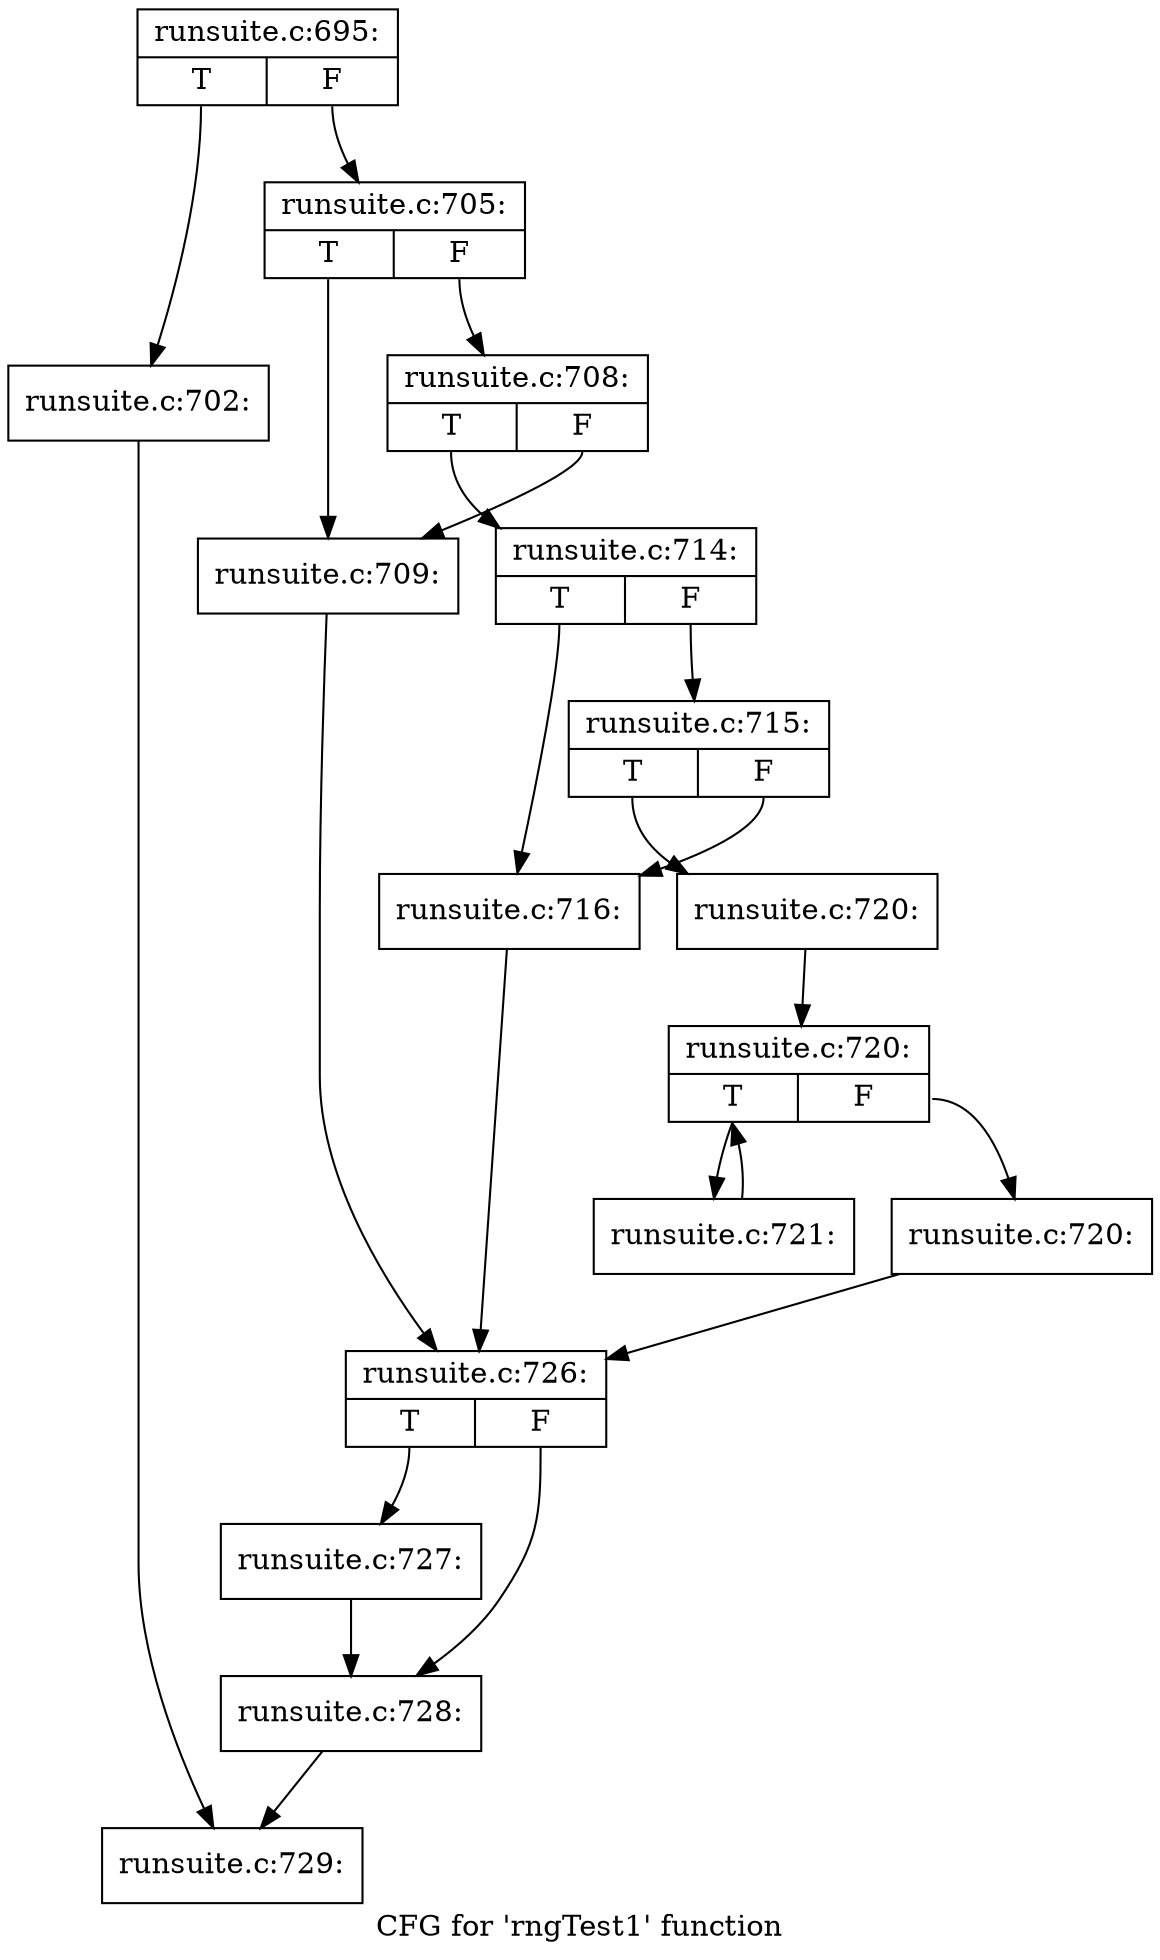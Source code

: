 digraph "CFG for 'rngTest1' function" {
	label="CFG for 'rngTest1' function";

	Node0x5705a20 [shape=record,label="{runsuite.c:695:|{<s0>T|<s1>F}}"];
	Node0x5705a20:s0 -> Node0x57566d0;
	Node0x5705a20:s1 -> Node0x5756720;
	Node0x57566d0 [shape=record,label="{runsuite.c:702:}"];
	Node0x57566d0 -> Node0x5711570;
	Node0x5756720 [shape=record,label="{runsuite.c:705:|{<s0>T|<s1>F}}"];
	Node0x5756720:s0 -> Node0x57573c0;
	Node0x5756720:s1 -> Node0x5757460;
	Node0x5757460 [shape=record,label="{runsuite.c:708:|{<s0>T|<s1>F}}"];
	Node0x5757460:s0 -> Node0x5757410;
	Node0x5757460:s1 -> Node0x57573c0;
	Node0x57573c0 [shape=record,label="{runsuite.c:709:}"];
	Node0x57573c0 -> Node0x5758710;
	Node0x5757410 [shape=record,label="{runsuite.c:714:|{<s0>T|<s1>F}}"];
	Node0x5757410:s0 -> Node0x5758b90;
	Node0x5757410:s1 -> Node0x5758c30;
	Node0x5758c30 [shape=record,label="{runsuite.c:715:|{<s0>T|<s1>F}}"];
	Node0x5758c30:s0 -> Node0x5758be0;
	Node0x5758c30:s1 -> Node0x5758b90;
	Node0x5758b90 [shape=record,label="{runsuite.c:716:}"];
	Node0x5758b90 -> Node0x5758710;
	Node0x5758be0 [shape=record,label="{runsuite.c:720:}"];
	Node0x5758be0 -> Node0x5759820;
	Node0x5759820 [shape=record,label="{runsuite.c:720:|{<s0>T|<s1>F}}"];
	Node0x5759820:s0 -> Node0x5759c10;
	Node0x5759820:s1 -> Node0x5759a40;
	Node0x5759c10 [shape=record,label="{runsuite.c:721:}"];
	Node0x5759c10 -> Node0x5759820;
	Node0x5759a40 [shape=record,label="{runsuite.c:720:}"];
	Node0x5759a40 -> Node0x5758710;
	Node0x5758710 [shape=record,label="{runsuite.c:726:|{<s0>T|<s1>F}}"];
	Node0x5758710:s0 -> Node0x575a570;
	Node0x5758710:s1 -> Node0x575a8a0;
	Node0x575a570 [shape=record,label="{runsuite.c:727:}"];
	Node0x575a570 -> Node0x575a8a0;
	Node0x575a8a0 [shape=record,label="{runsuite.c:728:}"];
	Node0x575a8a0 -> Node0x5711570;
	Node0x5711570 [shape=record,label="{runsuite.c:729:}"];
}
